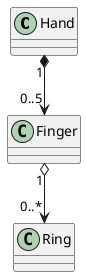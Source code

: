 @startuml
class Hand {}
class Finger {}

Hand "1" *--> "0..5" Finger
Finger "1" o--> "0..*" Ring
@enduml
